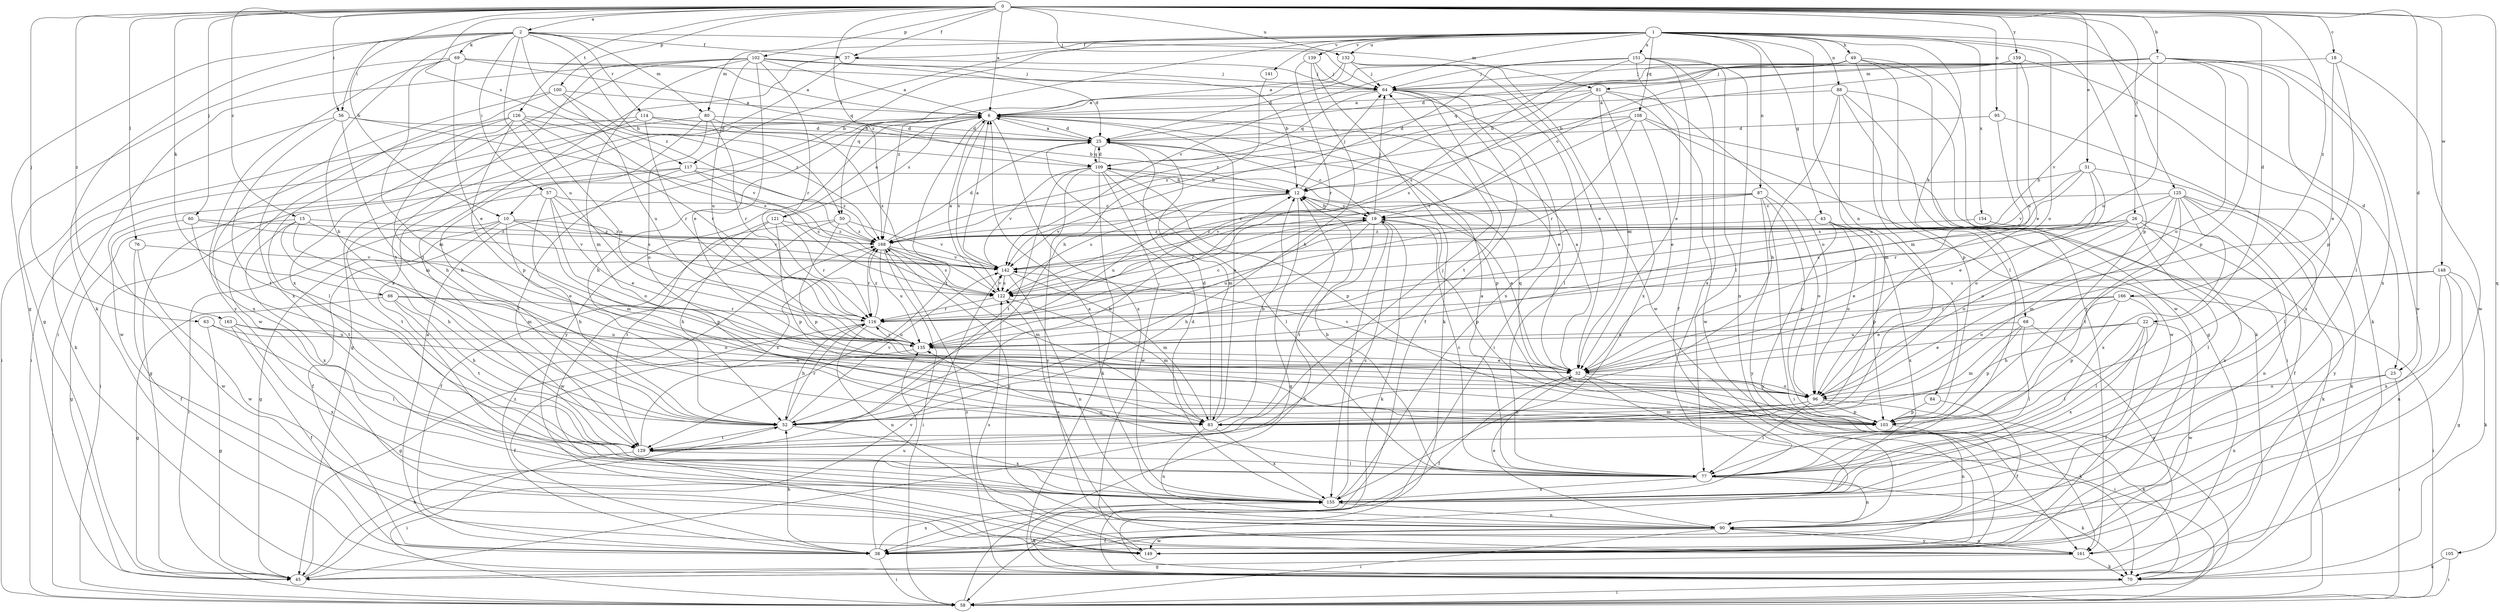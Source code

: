 strict digraph  {
0;
1;
2;
6;
7;
10;
12;
15;
18;
19;
22;
23;
25;
26;
31;
32;
37;
38;
43;
45;
49;
50;
52;
56;
57;
58;
60;
63;
64;
66;
68;
69;
70;
76;
77;
80;
81;
83;
84;
87;
88;
90;
95;
96;
100;
102;
103;
105;
108;
109;
114;
116;
117;
121;
122;
125;
126;
129;
132;
135;
139;
141;
142;
148;
149;
151;
154;
155;
159;
161;
163;
166;
168;
0 -> 2  [label=a];
0 -> 6  [label=a];
0 -> 7  [label=b];
0 -> 10  [label=b];
0 -> 15  [label=c];
0 -> 18  [label=c];
0 -> 22  [label=d];
0 -> 23  [label=d];
0 -> 26  [label=e];
0 -> 31  [label=e];
0 -> 37  [label=f];
0 -> 56  [label=i];
0 -> 60  [label=j];
0 -> 63  [label=j];
0 -> 64  [label=j];
0 -> 66  [label=k];
0 -> 76  [label=l];
0 -> 95  [label=o];
0 -> 100  [label=p];
0 -> 102  [label=p];
0 -> 105  [label=q];
0 -> 117  [label=s];
0 -> 125  [label=t];
0 -> 126  [label=t];
0 -> 132  [label=u];
0 -> 148  [label=w];
0 -> 159  [label=y];
0 -> 163  [label=z];
0 -> 166  [label=z];
0 -> 168  [label=z];
1 -> 10  [label=b];
1 -> 23  [label=d];
1 -> 37  [label=f];
1 -> 43  [label=g];
1 -> 49  [label=h];
1 -> 50  [label=h];
1 -> 68  [label=k];
1 -> 80  [label=m];
1 -> 84  [label=n];
1 -> 87  [label=n];
1 -> 88  [label=n];
1 -> 96  [label=o];
1 -> 103  [label=p];
1 -> 108  [label=q];
1 -> 117  [label=s];
1 -> 132  [label=u];
1 -> 139  [label=v];
1 -> 141  [label=v];
1 -> 142  [label=v];
1 -> 151  [label=x];
1 -> 154  [label=x];
2 -> 37  [label=f];
2 -> 45  [label=g];
2 -> 50  [label=h];
2 -> 52  [label=h];
2 -> 56  [label=i];
2 -> 57  [label=i];
2 -> 69  [label=k];
2 -> 70  [label=k];
2 -> 80  [label=m];
2 -> 81  [label=m];
2 -> 114  [label=r];
2 -> 135  [label=u];
2 -> 168  [label=z];
6 -> 25  [label=d];
6 -> 32  [label=e];
6 -> 45  [label=g];
6 -> 52  [label=h];
6 -> 121  [label=s];
6 -> 122  [label=s];
6 -> 129  [label=t];
6 -> 155  [label=x];
6 -> 161  [label=y];
7 -> 12  [label=b];
7 -> 25  [label=d];
7 -> 77  [label=l];
7 -> 81  [label=m];
7 -> 96  [label=o];
7 -> 103  [label=p];
7 -> 135  [label=u];
7 -> 142  [label=v];
7 -> 149  [label=w];
7 -> 155  [label=x];
10 -> 38  [label=f];
10 -> 45  [label=g];
10 -> 52  [label=h];
10 -> 58  [label=i];
10 -> 103  [label=p];
10 -> 142  [label=v];
10 -> 168  [label=z];
12 -> 19  [label=c];
12 -> 32  [label=e];
12 -> 45  [label=g];
12 -> 64  [label=j];
12 -> 122  [label=s];
12 -> 135  [label=u];
12 -> 142  [label=v];
15 -> 32  [label=e];
15 -> 45  [label=g];
15 -> 52  [label=h];
15 -> 83  [label=m];
15 -> 155  [label=x];
15 -> 168  [label=z];
18 -> 32  [label=e];
18 -> 64  [label=j];
18 -> 103  [label=p];
18 -> 149  [label=w];
19 -> 12  [label=b];
19 -> 52  [label=h];
19 -> 64  [label=j];
19 -> 70  [label=k];
19 -> 103  [label=p];
19 -> 129  [label=t];
19 -> 135  [label=u];
19 -> 155  [label=x];
19 -> 168  [label=z];
22 -> 32  [label=e];
22 -> 38  [label=f];
22 -> 77  [label=l];
22 -> 135  [label=u];
22 -> 149  [label=w];
22 -> 155  [label=x];
23 -> 58  [label=i];
23 -> 90  [label=n];
23 -> 96  [label=o];
25 -> 6  [label=a];
25 -> 19  [label=c];
25 -> 83  [label=m];
25 -> 103  [label=p];
25 -> 109  [label=q];
26 -> 32  [label=e];
26 -> 77  [label=l];
26 -> 90  [label=n];
26 -> 96  [label=o];
26 -> 122  [label=s];
26 -> 155  [label=x];
26 -> 168  [label=z];
31 -> 12  [label=b];
31 -> 32  [label=e];
31 -> 77  [label=l];
31 -> 96  [label=o];
31 -> 122  [label=s];
31 -> 142  [label=v];
32 -> 6  [label=a];
32 -> 38  [label=f];
32 -> 58  [label=i];
32 -> 70  [label=k];
32 -> 96  [label=o];
32 -> 142  [label=v];
37 -> 64  [label=j];
37 -> 129  [label=t];
37 -> 155  [label=x];
38 -> 6  [label=a];
38 -> 52  [label=h];
38 -> 58  [label=i];
38 -> 135  [label=u];
38 -> 155  [label=x];
38 -> 168  [label=z];
43 -> 96  [label=o];
43 -> 103  [label=p];
43 -> 155  [label=x];
43 -> 161  [label=y];
43 -> 168  [label=z];
45 -> 52  [label=h];
45 -> 142  [label=v];
49 -> 12  [label=b];
49 -> 25  [label=d];
49 -> 64  [label=j];
49 -> 77  [label=l];
49 -> 83  [label=m];
49 -> 149  [label=w];
49 -> 161  [label=y];
50 -> 38  [label=f];
50 -> 103  [label=p];
50 -> 142  [label=v];
50 -> 149  [label=w];
50 -> 168  [label=z];
52 -> 12  [label=b];
52 -> 116  [label=r];
52 -> 129  [label=t];
52 -> 142  [label=v];
52 -> 155  [label=x];
56 -> 25  [label=d];
56 -> 58  [label=i];
56 -> 83  [label=m];
56 -> 129  [label=t];
56 -> 142  [label=v];
57 -> 19  [label=c];
57 -> 32  [label=e];
57 -> 83  [label=m];
57 -> 96  [label=o];
57 -> 122  [label=s];
57 -> 129  [label=t];
58 -> 12  [label=b];
60 -> 129  [label=t];
60 -> 142  [label=v];
60 -> 149  [label=w];
60 -> 168  [label=z];
63 -> 45  [label=g];
63 -> 77  [label=l];
63 -> 135  [label=u];
64 -> 6  [label=a];
64 -> 38  [label=f];
64 -> 58  [label=i];
64 -> 77  [label=l];
64 -> 109  [label=q];
64 -> 129  [label=t];
64 -> 155  [label=x];
66 -> 45  [label=g];
66 -> 52  [label=h];
66 -> 96  [label=o];
66 -> 116  [label=r];
66 -> 129  [label=t];
68 -> 77  [label=l];
68 -> 83  [label=m];
68 -> 103  [label=p];
68 -> 135  [label=u];
68 -> 161  [label=y];
69 -> 6  [label=a];
69 -> 32  [label=e];
69 -> 45  [label=g];
69 -> 64  [label=j];
69 -> 83  [label=m];
69 -> 109  [label=q];
69 -> 161  [label=y];
70 -> 58  [label=i];
70 -> 168  [label=z];
76 -> 38  [label=f];
76 -> 142  [label=v];
76 -> 149  [label=w];
77 -> 6  [label=a];
77 -> 12  [label=b];
77 -> 19  [label=c];
77 -> 70  [label=k];
77 -> 90  [label=n];
77 -> 135  [label=u];
77 -> 155  [label=x];
80 -> 25  [label=d];
80 -> 52  [label=h];
80 -> 58  [label=i];
80 -> 96  [label=o];
80 -> 116  [label=r];
80 -> 122  [label=s];
81 -> 6  [label=a];
81 -> 32  [label=e];
81 -> 96  [label=o];
81 -> 122  [label=s];
81 -> 149  [label=w];
81 -> 155  [label=x];
81 -> 168  [label=z];
83 -> 6  [label=a];
83 -> 12  [label=b];
83 -> 25  [label=d];
83 -> 90  [label=n];
83 -> 155  [label=x];
84 -> 38  [label=f];
84 -> 103  [label=p];
87 -> 19  [label=c];
87 -> 58  [label=i];
87 -> 96  [label=o];
87 -> 103  [label=p];
87 -> 142  [label=v];
87 -> 161  [label=y];
87 -> 168  [label=z];
88 -> 6  [label=a];
88 -> 45  [label=g];
88 -> 52  [label=h];
88 -> 70  [label=k];
88 -> 83  [label=m];
88 -> 103  [label=p];
90 -> 32  [label=e];
90 -> 38  [label=f];
90 -> 58  [label=i];
90 -> 122  [label=s];
90 -> 149  [label=w];
90 -> 161  [label=y];
90 -> 168  [label=z];
95 -> 25  [label=d];
95 -> 135  [label=u];
95 -> 155  [label=x];
96 -> 52  [label=h];
96 -> 70  [label=k];
96 -> 77  [label=l];
96 -> 83  [label=m];
96 -> 103  [label=p];
96 -> 109  [label=q];
100 -> 6  [label=a];
100 -> 135  [label=u];
100 -> 149  [label=w];
100 -> 155  [label=x];
100 -> 168  [label=z];
102 -> 6  [label=a];
102 -> 12  [label=b];
102 -> 25  [label=d];
102 -> 32  [label=e];
102 -> 58  [label=i];
102 -> 64  [label=j];
102 -> 83  [label=m];
102 -> 116  [label=r];
102 -> 129  [label=t];
102 -> 135  [label=u];
102 -> 155  [label=x];
103 -> 90  [label=n];
105 -> 58  [label=i];
105 -> 70  [label=k];
108 -> 25  [label=d];
108 -> 32  [label=e];
108 -> 58  [label=i];
108 -> 116  [label=r];
108 -> 122  [label=s];
108 -> 149  [label=w];
108 -> 168  [label=z];
109 -> 12  [label=b];
109 -> 25  [label=d];
109 -> 70  [label=k];
109 -> 77  [label=l];
109 -> 103  [label=p];
109 -> 129  [label=t];
109 -> 142  [label=v];
109 -> 149  [label=w];
109 -> 161  [label=y];
114 -> 12  [label=b];
114 -> 25  [label=d];
114 -> 70  [label=k];
114 -> 109  [label=q];
114 -> 116  [label=r];
114 -> 149  [label=w];
116 -> 19  [label=c];
116 -> 45  [label=g];
116 -> 52  [label=h];
116 -> 90  [label=n];
116 -> 135  [label=u];
116 -> 168  [label=z];
117 -> 12  [label=b];
117 -> 45  [label=g];
117 -> 58  [label=i];
117 -> 122  [label=s];
117 -> 129  [label=t];
117 -> 168  [label=z];
121 -> 6  [label=a];
121 -> 52  [label=h];
121 -> 103  [label=p];
121 -> 116  [label=r];
121 -> 129  [label=t];
121 -> 168  [label=z];
122 -> 6  [label=a];
122 -> 19  [label=c];
122 -> 83  [label=m];
122 -> 116  [label=r];
122 -> 142  [label=v];
125 -> 19  [label=c];
125 -> 38  [label=f];
125 -> 70  [label=k];
125 -> 83  [label=m];
125 -> 96  [label=o];
125 -> 116  [label=r];
125 -> 129  [label=t];
125 -> 155  [label=x];
125 -> 161  [label=y];
126 -> 25  [label=d];
126 -> 52  [label=h];
126 -> 77  [label=l];
126 -> 103  [label=p];
126 -> 116  [label=r];
126 -> 122  [label=s];
126 -> 135  [label=u];
126 -> 155  [label=x];
129 -> 58  [label=i];
129 -> 64  [label=j];
129 -> 77  [label=l];
129 -> 168  [label=z];
132 -> 6  [label=a];
132 -> 32  [label=e];
132 -> 64  [label=j];
132 -> 149  [label=w];
132 -> 168  [label=z];
135 -> 32  [label=e];
135 -> 38  [label=f];
135 -> 116  [label=r];
139 -> 52  [label=h];
139 -> 64  [label=j];
139 -> 70  [label=k];
139 -> 116  [label=r];
141 -> 52  [label=h];
142 -> 6  [label=a];
142 -> 83  [label=m];
142 -> 90  [label=n];
142 -> 122  [label=s];
148 -> 45  [label=g];
148 -> 70  [label=k];
148 -> 90  [label=n];
148 -> 96  [label=o];
148 -> 122  [label=s];
148 -> 155  [label=x];
149 -> 122  [label=s];
151 -> 32  [label=e];
151 -> 38  [label=f];
151 -> 64  [label=j];
151 -> 77  [label=l];
151 -> 90  [label=n];
151 -> 122  [label=s];
151 -> 142  [label=v];
151 -> 155  [label=x];
154 -> 70  [label=k];
154 -> 168  [label=z];
155 -> 6  [label=a];
155 -> 19  [label=c];
155 -> 25  [label=d];
155 -> 70  [label=k];
155 -> 90  [label=n];
159 -> 19  [label=c];
159 -> 32  [label=e];
159 -> 64  [label=j];
159 -> 70  [label=k];
159 -> 109  [label=q];
159 -> 135  [label=u];
161 -> 45  [label=g];
161 -> 70  [label=k];
161 -> 90  [label=n];
163 -> 38  [label=f];
163 -> 96  [label=o];
163 -> 135  [label=u];
163 -> 155  [label=x];
166 -> 32  [label=e];
166 -> 52  [label=h];
166 -> 58  [label=i];
166 -> 77  [label=l];
166 -> 103  [label=p];
166 -> 116  [label=r];
168 -> 25  [label=d];
168 -> 58  [label=i];
168 -> 83  [label=m];
168 -> 116  [label=r];
168 -> 122  [label=s];
168 -> 135  [label=u];
168 -> 142  [label=v];
}
